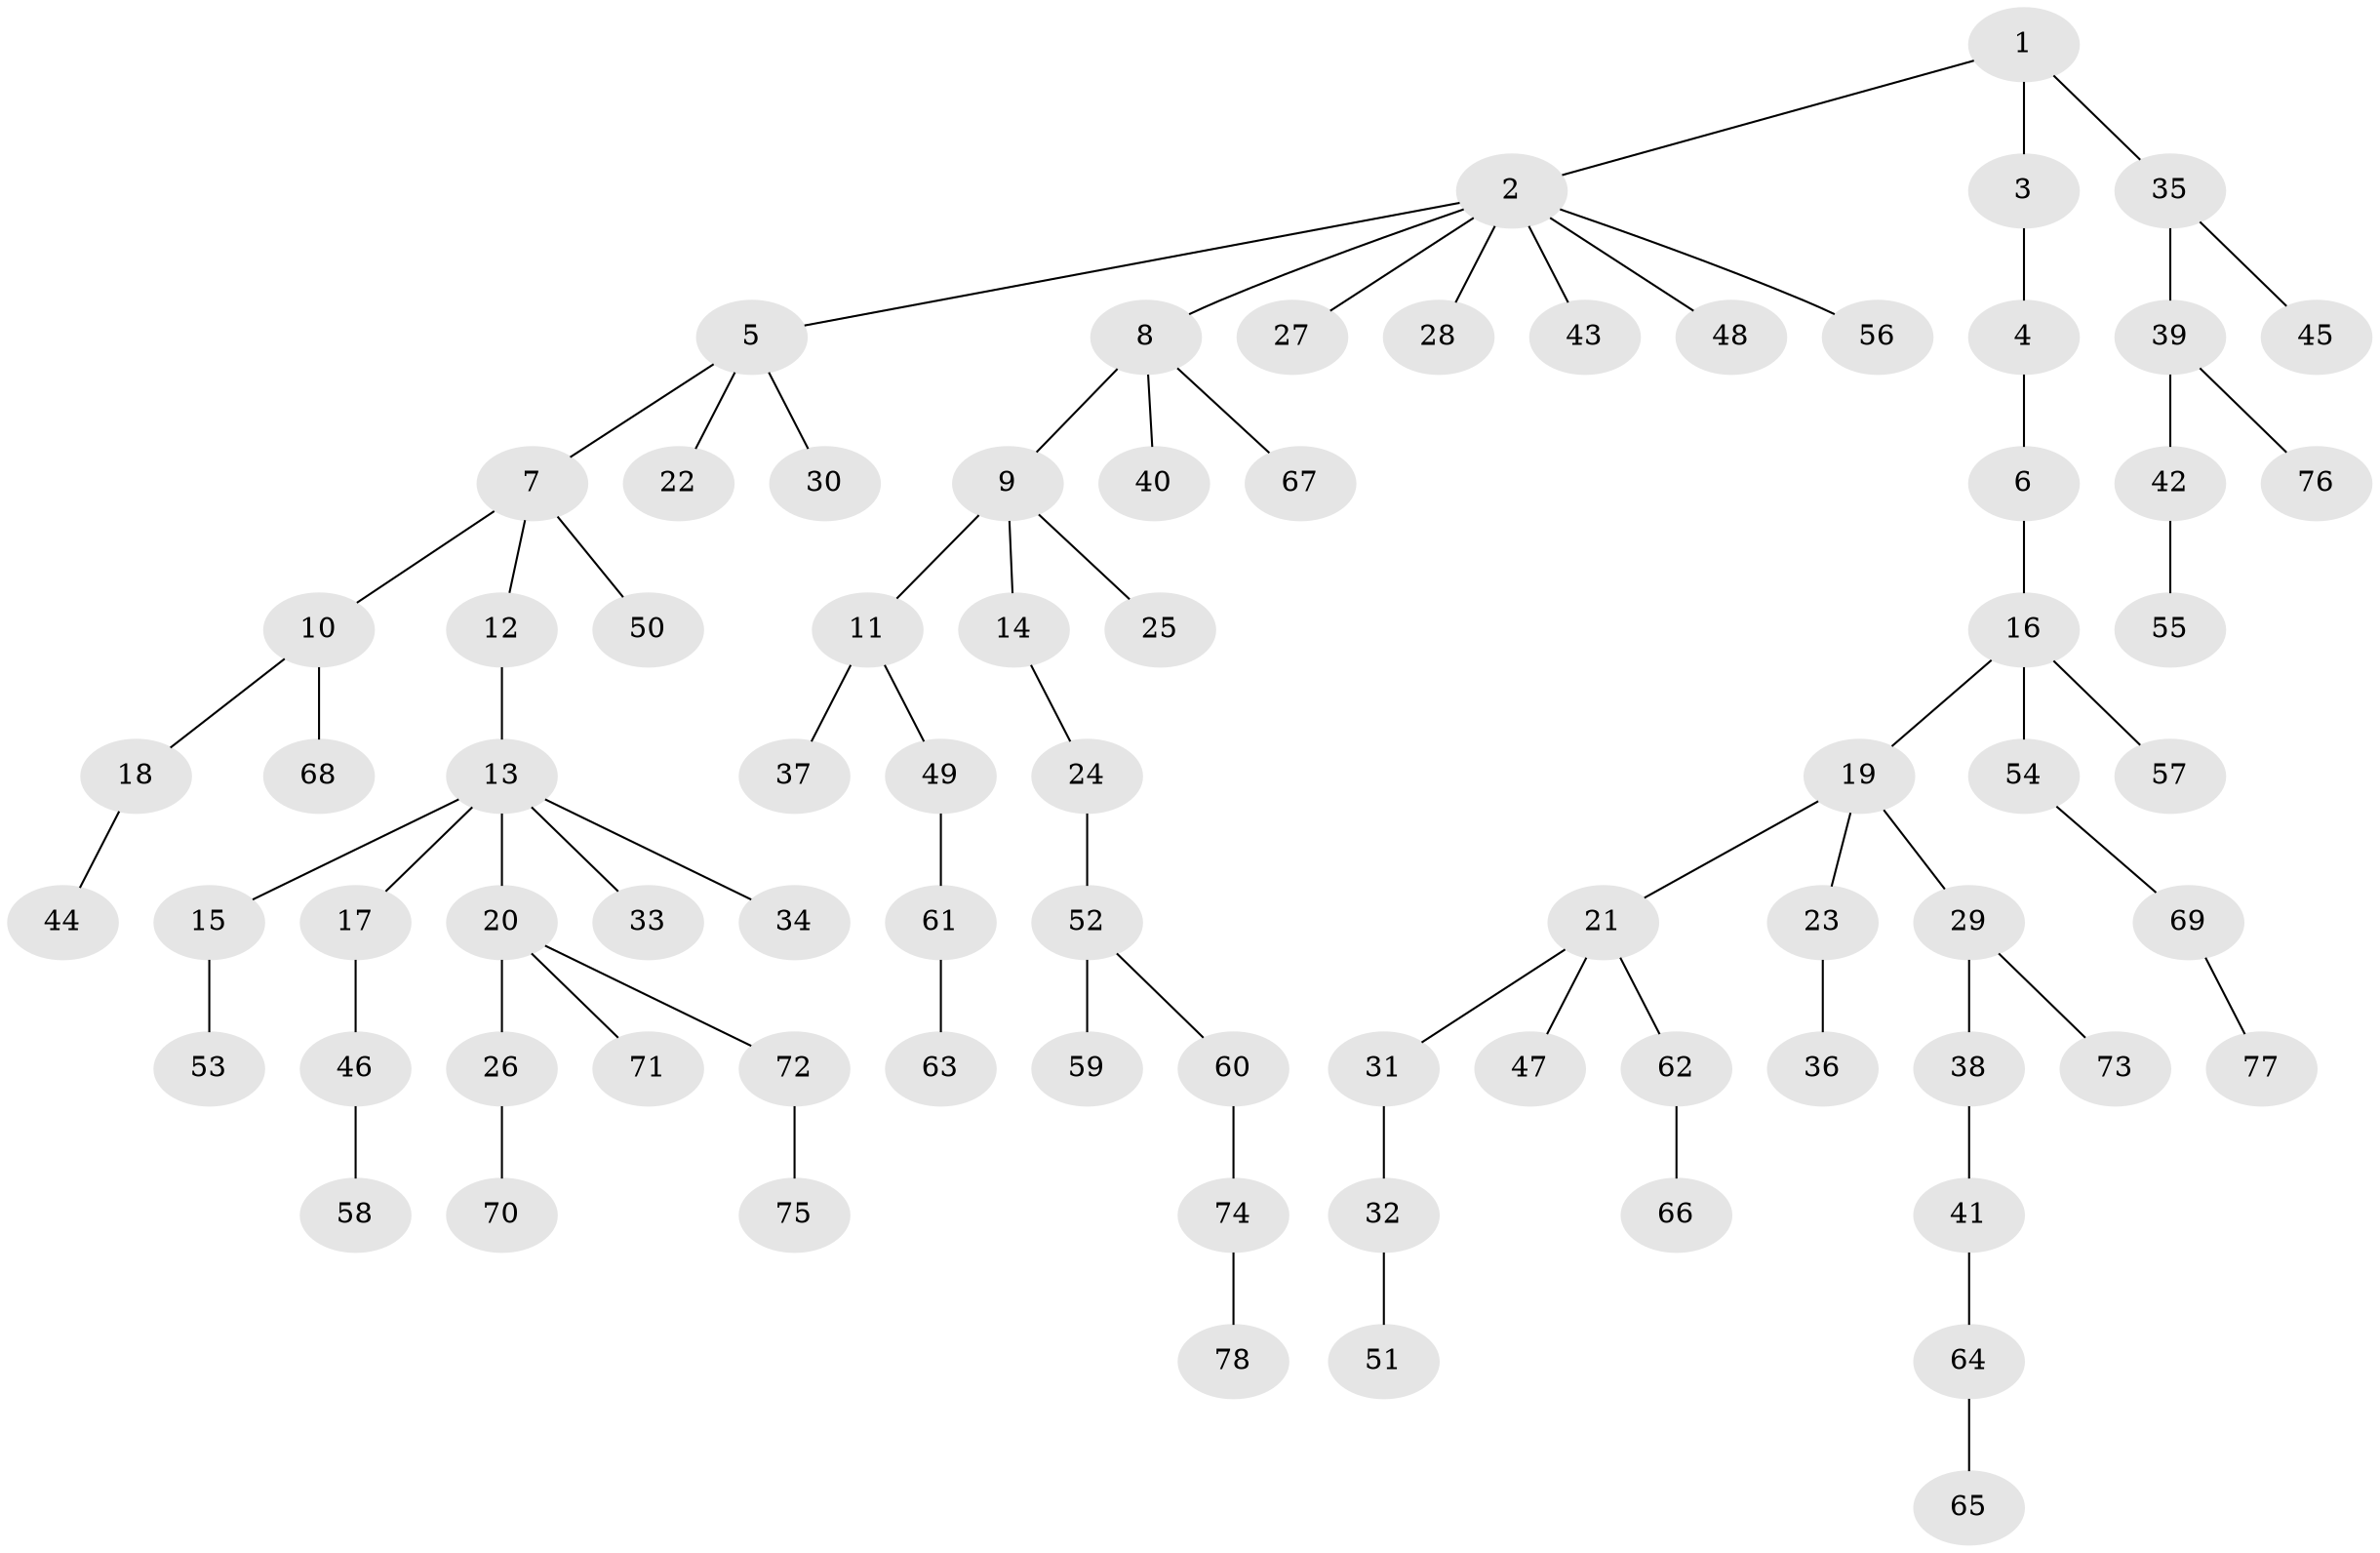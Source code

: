 // coarse degree distribution, {3: 0.12962962962962962, 10: 0.018518518518518517, 2: 0.2222222222222222, 5: 0.018518518518518517, 6: 0.037037037037037035, 1: 0.5555555555555556, 4: 0.018518518518518517}
// Generated by graph-tools (version 1.1) at 2025/24/03/03/25 07:24:08]
// undirected, 78 vertices, 77 edges
graph export_dot {
graph [start="1"]
  node [color=gray90,style=filled];
  1;
  2;
  3;
  4;
  5;
  6;
  7;
  8;
  9;
  10;
  11;
  12;
  13;
  14;
  15;
  16;
  17;
  18;
  19;
  20;
  21;
  22;
  23;
  24;
  25;
  26;
  27;
  28;
  29;
  30;
  31;
  32;
  33;
  34;
  35;
  36;
  37;
  38;
  39;
  40;
  41;
  42;
  43;
  44;
  45;
  46;
  47;
  48;
  49;
  50;
  51;
  52;
  53;
  54;
  55;
  56;
  57;
  58;
  59;
  60;
  61;
  62;
  63;
  64;
  65;
  66;
  67;
  68;
  69;
  70;
  71;
  72;
  73;
  74;
  75;
  76;
  77;
  78;
  1 -- 2;
  1 -- 3;
  1 -- 35;
  2 -- 5;
  2 -- 8;
  2 -- 27;
  2 -- 28;
  2 -- 43;
  2 -- 48;
  2 -- 56;
  3 -- 4;
  4 -- 6;
  5 -- 7;
  5 -- 22;
  5 -- 30;
  6 -- 16;
  7 -- 10;
  7 -- 12;
  7 -- 50;
  8 -- 9;
  8 -- 40;
  8 -- 67;
  9 -- 11;
  9 -- 14;
  9 -- 25;
  10 -- 18;
  10 -- 68;
  11 -- 37;
  11 -- 49;
  12 -- 13;
  13 -- 15;
  13 -- 17;
  13 -- 20;
  13 -- 33;
  13 -- 34;
  14 -- 24;
  15 -- 53;
  16 -- 19;
  16 -- 54;
  16 -- 57;
  17 -- 46;
  18 -- 44;
  19 -- 21;
  19 -- 23;
  19 -- 29;
  20 -- 26;
  20 -- 71;
  20 -- 72;
  21 -- 31;
  21 -- 47;
  21 -- 62;
  23 -- 36;
  24 -- 52;
  26 -- 70;
  29 -- 38;
  29 -- 73;
  31 -- 32;
  32 -- 51;
  35 -- 39;
  35 -- 45;
  38 -- 41;
  39 -- 42;
  39 -- 76;
  41 -- 64;
  42 -- 55;
  46 -- 58;
  49 -- 61;
  52 -- 59;
  52 -- 60;
  54 -- 69;
  60 -- 74;
  61 -- 63;
  62 -- 66;
  64 -- 65;
  69 -- 77;
  72 -- 75;
  74 -- 78;
}
